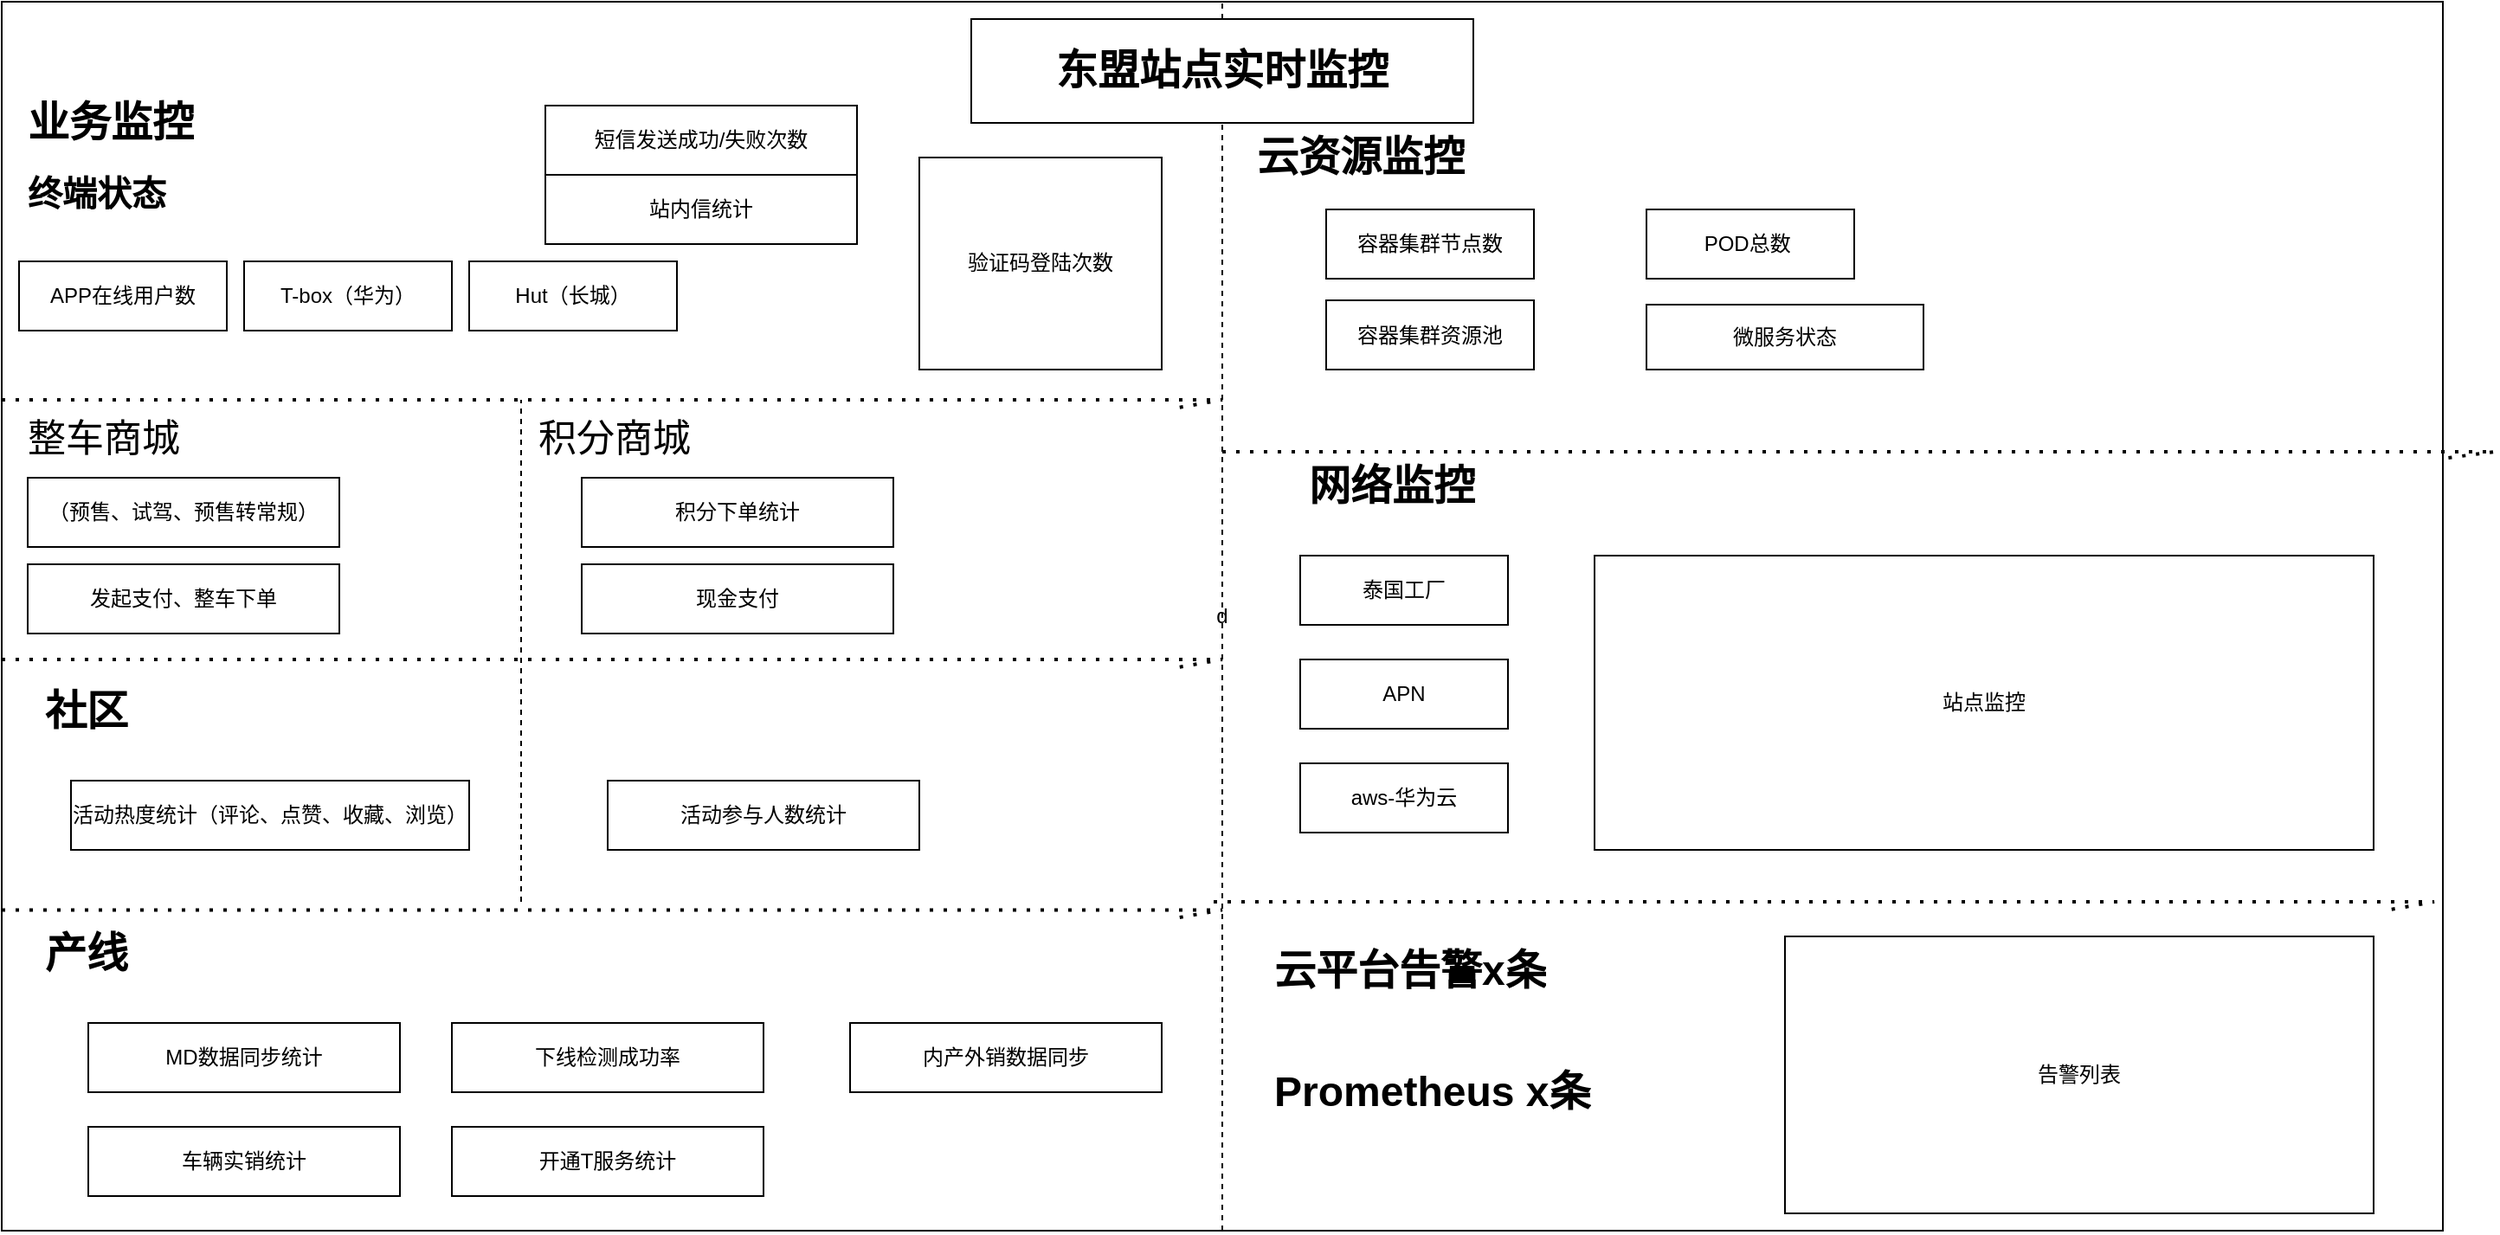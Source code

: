 <mxfile version="16.1.0" type="github">
  <diagram id="uuI894Q_dZWisV19ayU7" name="第 1 页">
    <mxGraphModel dx="1422" dy="706" grid="1" gridSize="10" guides="1" tooltips="1" connect="1" arrows="1" fold="1" page="1" pageScale="1" pageWidth="827" pageHeight="1169" math="0" shadow="0">
      <root>
        <mxCell id="0" />
        <mxCell id="1" parent="0" />
        <mxCell id="kqC6SkzN8LWWIlsdUToC-1" value="d" style="rounded=0;whiteSpace=wrap;html=1;" parent="1" vertex="1">
          <mxGeometry x="10" y="10" width="1410" height="710" as="geometry" />
        </mxCell>
        <mxCell id="kqC6SkzN8LWWIlsdUToC-4" value="" style="endArrow=none;dashed=1;html=1;rounded=0;entryX=0.5;entryY=0;entryDx=0;entryDy=0;exitX=0.5;exitY=1;exitDx=0;exitDy=0;startArrow=none;" parent="1" source="OltJJ1d4q_nxjUxmyhaT-2" target="kqC6SkzN8LWWIlsdUToC-1" edge="1">
          <mxGeometry width="50" height="50" relative="1" as="geometry">
            <mxPoint x="745" y="660" as="sourcePoint" />
            <mxPoint x="720" y="370" as="targetPoint" />
          </mxGeometry>
        </mxCell>
        <mxCell id="kqC6SkzN8LWWIlsdUToC-5" value="&lt;h1&gt;云资源监控&lt;/h1&gt;" style="text;html=1;strokeColor=none;fillColor=none;spacing=5;spacingTop=-20;whiteSpace=wrap;overflow=hidden;rounded=0;" parent="1" vertex="1">
          <mxGeometry x="730" y="80" width="150" height="50" as="geometry" />
        </mxCell>
        <mxCell id="kqC6SkzN8LWWIlsdUToC-6" value="容器集群节点数" style="rounded=0;whiteSpace=wrap;html=1;" parent="1" vertex="1">
          <mxGeometry x="775" y="130" width="120" height="40" as="geometry" />
        </mxCell>
        <mxCell id="kqC6SkzN8LWWIlsdUToC-7" value="POD总数&lt;span style=&quot;white-space: pre&quot;&gt; &lt;/span&gt;" style="rounded=0;whiteSpace=wrap;html=1;" parent="1" vertex="1">
          <mxGeometry x="960" y="130" width="120" height="40" as="geometry" />
        </mxCell>
        <mxCell id="kqC6SkzN8LWWIlsdUToC-8" value="&lt;h1&gt;业务监控&lt;/h1&gt;" style="text;html=1;strokeColor=none;fillColor=none;spacing=5;spacingTop=-20;whiteSpace=wrap;overflow=hidden;rounded=0;" parent="1" vertex="1">
          <mxGeometry x="20" y="60" width="150" height="50" as="geometry" />
        </mxCell>
        <mxCell id="kqC6SkzN8LWWIlsdUToC-9" value="容器集群资源池" style="rounded=0;whiteSpace=wrap;html=1;" parent="1" vertex="1">
          <mxGeometry x="775" y="182.5" width="120" height="40" as="geometry" />
        </mxCell>
        <mxCell id="kqC6SkzN8LWWIlsdUToC-11" value="Hut（长城）" style="rounded=0;whiteSpace=wrap;html=1;" parent="1" vertex="1">
          <mxGeometry x="280" y="160" width="120" height="40" as="geometry" />
        </mxCell>
        <mxCell id="kqC6SkzN8LWWIlsdUToC-12" value="APP在线用户数" style="rounded=0;whiteSpace=wrap;html=1;" parent="1" vertex="1">
          <mxGeometry x="20" y="160" width="120" height="40" as="geometry" />
        </mxCell>
        <mxCell id="kqC6SkzN8LWWIlsdUToC-15" value="泰国工厂" style="rounded=0;whiteSpace=wrap;html=1;" parent="1" vertex="1">
          <mxGeometry x="760" y="330" width="120" height="40" as="geometry" />
        </mxCell>
        <mxCell id="kqC6SkzN8LWWIlsdUToC-16" value="" style="endArrow=none;dashed=1;html=1;dashPattern=1 3;strokeWidth=2;rounded=0;" parent="1" target="kqC6SkzN8LWWIlsdUToC-1" edge="1">
          <mxGeometry width="50" height="50" relative="1" as="geometry">
            <mxPoint x="715" y="270" as="sourcePoint" />
            <mxPoint x="720" y="370" as="targetPoint" />
            <Array as="points">
              <mxPoint x="1450" y="270" />
            </Array>
          </mxGeometry>
        </mxCell>
        <mxCell id="kqC6SkzN8LWWIlsdUToC-17" value="&lt;h1&gt;网络监控&lt;/h1&gt;" style="text;html=1;strokeColor=none;fillColor=none;spacing=5;spacingTop=-20;whiteSpace=wrap;overflow=hidden;rounded=0;" parent="1" vertex="1">
          <mxGeometry x="760" y="270" width="150" height="50" as="geometry" />
        </mxCell>
        <mxCell id="kqC6SkzN8LWWIlsdUToC-19" value="APN" style="rounded=0;whiteSpace=wrap;html=1;" parent="1" vertex="1">
          <mxGeometry x="760" y="390" width="120" height="40" as="geometry" />
        </mxCell>
        <mxCell id="kqC6SkzN8LWWIlsdUToC-20" value="aws-华为云" style="rounded=0;whiteSpace=wrap;html=1;" parent="1" vertex="1">
          <mxGeometry x="760" y="450" width="120" height="40" as="geometry" />
        </mxCell>
        <mxCell id="kqC6SkzN8LWWIlsdUToC-23" value="站点监控" style="rounded=0;whiteSpace=wrap;html=1;" parent="1" vertex="1">
          <mxGeometry x="930" y="330" width="450" height="170" as="geometry" />
        </mxCell>
        <mxCell id="kqC6SkzN8LWWIlsdUToC-27" value="" style="endArrow=none;dashed=1;html=1;dashPattern=1 3;strokeWidth=2;rounded=0;" parent="1" edge="1">
          <mxGeometry width="50" height="50" relative="1" as="geometry">
            <mxPoint x="10" y="390" as="sourcePoint" />
            <mxPoint x="685" y="395.306" as="targetPoint" />
            <Array as="points">
              <mxPoint x="715" y="390" />
            </Array>
          </mxGeometry>
        </mxCell>
        <mxCell id="kqC6SkzN8LWWIlsdUToC-28" value="&lt;h1&gt;社区&lt;/h1&gt;" style="text;html=1;strokeColor=none;fillColor=none;spacing=5;spacingTop=-20;whiteSpace=wrap;overflow=hidden;rounded=0;" parent="1" vertex="1">
          <mxGeometry x="30" y="400" width="210" height="50" as="geometry" />
        </mxCell>
        <mxCell id="kqC6SkzN8LWWIlsdUToC-31" value="告警列表" style="rounded=0;whiteSpace=wrap;html=1;" parent="1" vertex="1">
          <mxGeometry x="1040" y="550" width="340" height="160" as="geometry" />
        </mxCell>
        <mxCell id="kqC6SkzN8LWWIlsdUToC-32" value="" style="endArrow=none;dashed=1;html=1;dashPattern=1 3;strokeWidth=2;rounded=0;" parent="1" edge="1">
          <mxGeometry width="50" height="50" relative="1" as="geometry">
            <mxPoint x="710" y="530" as="sourcePoint" />
            <mxPoint x="1385" y="535.306" as="targetPoint" />
            <Array as="points">
              <mxPoint x="1415" y="530" />
            </Array>
          </mxGeometry>
        </mxCell>
        <mxCell id="kqC6SkzN8LWWIlsdUToC-35" value="&lt;h1&gt;云平台告警x条&lt;/h1&gt;" style="text;html=1;strokeColor=none;fillColor=none;spacing=5;spacingTop=-20;whiteSpace=wrap;overflow=hidden;rounded=0;" parent="1" vertex="1">
          <mxGeometry x="740" y="550" width="290" height="40" as="geometry" />
        </mxCell>
        <mxCell id="kqC6SkzN8LWWIlsdUToC-38" value="&lt;h1&gt;&lt;br&gt;&lt;/h1&gt;" style="text;html=1;strokeColor=none;fillColor=none;spacing=5;spacingTop=-20;whiteSpace=wrap;overflow=hidden;rounded=0;" parent="1" vertex="1">
          <mxGeometry x="500" y="100" width="200" height="190" as="geometry" />
        </mxCell>
        <mxCell id="kqC6SkzN8LWWIlsdUToC-42" value="验证码登陆次数&lt;br&gt;" style="rounded=0;whiteSpace=wrap;html=1;" parent="1" vertex="1">
          <mxGeometry x="540" y="100" width="140" height="122.5" as="geometry" />
        </mxCell>
        <mxCell id="kqC6SkzN8LWWIlsdUToC-45" value="" style="endArrow=none;dashed=1;html=1;dashPattern=1 3;strokeWidth=2;rounded=0;" parent="1" edge="1">
          <mxGeometry width="50" height="50" relative="1" as="geometry">
            <mxPoint x="10" y="240" as="sourcePoint" />
            <mxPoint x="685" y="245.306" as="targetPoint" />
            <Array as="points">
              <mxPoint x="715" y="240" />
            </Array>
          </mxGeometry>
        </mxCell>
        <mxCell id="kqC6SkzN8LWWIlsdUToC-46" value="微服务状态" style="rounded=0;whiteSpace=wrap;html=1;" parent="1" vertex="1">
          <mxGeometry x="960" y="185" width="160" height="37.5" as="geometry" />
        </mxCell>
        <mxCell id="kqC6SkzN8LWWIlsdUToC-53" value="" style="endArrow=none;dashed=1;html=1;dashPattern=1 3;strokeWidth=2;rounded=0;" parent="1" edge="1">
          <mxGeometry width="50" height="50" relative="1" as="geometry">
            <mxPoint x="10" y="534.69" as="sourcePoint" />
            <mxPoint x="685.0" y="539.996" as="targetPoint" />
            <Array as="points">
              <mxPoint x="715" y="534.69" />
            </Array>
          </mxGeometry>
        </mxCell>
        <mxCell id="kqC6SkzN8LWWIlsdUToC-55" value="短信发送成功/失败次数" style="rounded=0;whiteSpace=wrap;html=1;" parent="1" vertex="1">
          <mxGeometry x="324" y="70" width="180" height="40" as="geometry" />
        </mxCell>
        <mxCell id="kqC6SkzN8LWWIlsdUToC-56" value="&lt;h1&gt;&lt;font style=&quot;font-size: 20px&quot;&gt;终端状态&lt;/font&gt;&lt;/h1&gt;" style="text;html=1;strokeColor=none;fillColor=none;spacing=5;spacingTop=-20;whiteSpace=wrap;overflow=hidden;rounded=0;" parent="1" vertex="1">
          <mxGeometry x="20" y="100" width="150" height="50" as="geometry" />
        </mxCell>
        <mxCell id="OltJJ1d4q_nxjUxmyhaT-3" value="" style="endArrow=none;dashed=1;html=1;rounded=0;entryX=0.5;entryY=0;entryDx=0;entryDy=0;exitX=0.5;exitY=1;exitDx=0;exitDy=0;" parent="1" source="kqC6SkzN8LWWIlsdUToC-1" target="OltJJ1d4q_nxjUxmyhaT-2" edge="1">
          <mxGeometry width="50" height="50" relative="1" as="geometry">
            <mxPoint x="715" y="720" as="sourcePoint" />
            <mxPoint x="715" y="10" as="targetPoint" />
          </mxGeometry>
        </mxCell>
        <mxCell id="OltJJ1d4q_nxjUxmyhaT-2" value="&lt;h1 style=&quot;text-align: left&quot;&gt;东盟站点实时监控&lt;/h1&gt;" style="rounded=0;whiteSpace=wrap;html=1;" parent="1" vertex="1">
          <mxGeometry x="570" y="20" width="290" height="60" as="geometry" />
        </mxCell>
        <mxCell id="OltJJ1d4q_nxjUxmyhaT-4" value="T-box（华为）" style="rounded=0;whiteSpace=wrap;html=1;" parent="1" vertex="1">
          <mxGeometry x="150" y="160" width="120" height="40" as="geometry" />
        </mxCell>
        <mxCell id="BN9lfCe1FpGiWTZNb-uB-3" value="活动热度统计（评论、点赞、收藏、浏览）" style="rounded=0;whiteSpace=wrap;html=1;" parent="1" vertex="1">
          <mxGeometry x="50" y="460" width="230" height="40" as="geometry" />
        </mxCell>
        <mxCell id="BN9lfCe1FpGiWTZNb-uB-4" value="活动参与人数统计" style="rounded=0;whiteSpace=wrap;html=1;" parent="1" vertex="1">
          <mxGeometry x="360" y="460" width="180" height="40" as="geometry" />
        </mxCell>
        <mxCell id="BN9lfCe1FpGiWTZNb-uB-6" value="（预售、试驾、预售转常规）" style="rounded=0;whiteSpace=wrap;html=1;" parent="1" vertex="1">
          <mxGeometry x="25" y="285" width="180" height="40" as="geometry" />
        </mxCell>
        <mxCell id="BN9lfCe1FpGiWTZNb-uB-7" value="发起支付、整车下单" style="rounded=0;whiteSpace=wrap;html=1;" parent="1" vertex="1">
          <mxGeometry x="25" y="335" width="180" height="40" as="geometry" />
        </mxCell>
        <mxCell id="BN9lfCe1FpGiWTZNb-uB-9" value="&lt;h1&gt;&lt;font style=&quot;font-size: 22px ; font-weight: normal&quot;&gt;整车商城&lt;/font&gt;&lt;/h1&gt;" style="text;html=1;strokeColor=none;fillColor=none;spacing=5;spacingTop=-20;whiteSpace=wrap;overflow=hidden;rounded=0;fontSize=20;" parent="1" vertex="1">
          <mxGeometry x="20" y="215" width="170" height="60" as="geometry" />
        </mxCell>
        <mxCell id="BN9lfCe1FpGiWTZNb-uB-10" value="&lt;h1&gt;&lt;font style=&quot;font-size: 22px ; font-weight: normal&quot;&gt;积分商城&lt;/font&gt;&lt;/h1&gt;" style="text;html=1;strokeColor=none;fillColor=none;spacing=5;spacingTop=-20;whiteSpace=wrap;overflow=hidden;rounded=0;fontSize=20;" parent="1" vertex="1">
          <mxGeometry x="315" y="215" width="170" height="60" as="geometry" />
        </mxCell>
        <mxCell id="BN9lfCe1FpGiWTZNb-uB-12" value="" style="endArrow=none;dashed=1;html=1;rounded=0;" parent="1" edge="1">
          <mxGeometry width="50" height="50" relative="1" as="geometry">
            <mxPoint x="310" y="530" as="sourcePoint" />
            <mxPoint x="310" y="240" as="targetPoint" />
            <Array as="points">
              <mxPoint x="310" y="320" />
            </Array>
          </mxGeometry>
        </mxCell>
        <mxCell id="BN9lfCe1FpGiWTZNb-uB-14" value="积分下单统计" style="rounded=0;whiteSpace=wrap;html=1;" parent="1" vertex="1">
          <mxGeometry x="345" y="285" width="180" height="40" as="geometry" />
        </mxCell>
        <mxCell id="BN9lfCe1FpGiWTZNb-uB-15" value="现金支付" style="rounded=0;whiteSpace=wrap;html=1;" parent="1" vertex="1">
          <mxGeometry x="345" y="335" width="180" height="40" as="geometry" />
        </mxCell>
        <mxCell id="BN9lfCe1FpGiWTZNb-uB-16" value="站内信统计" style="rounded=0;whiteSpace=wrap;html=1;" parent="1" vertex="1">
          <mxGeometry x="324" y="110" width="180" height="40" as="geometry" />
        </mxCell>
        <mxCell id="BN9lfCe1FpGiWTZNb-uB-18" value="&lt;h1&gt;&lt;br&gt;&lt;/h1&gt;" style="text;html=1;strokeColor=none;fillColor=none;spacing=5;spacingTop=-20;whiteSpace=wrap;overflow=hidden;rounded=0;" parent="1" vertex="1">
          <mxGeometry x="730" y="660" width="290" height="40" as="geometry" />
        </mxCell>
        <mxCell id="JrUMej1lTRBB-6oyGXCu-1" value="&lt;h1&gt;产线&lt;/h1&gt;" style="text;html=1;strokeColor=none;fillColor=none;spacing=5;spacingTop=-20;whiteSpace=wrap;overflow=hidden;rounded=0;" parent="1" vertex="1">
          <mxGeometry x="30" y="540" width="210" height="50" as="geometry" />
        </mxCell>
        <mxCell id="JrUMej1lTRBB-6oyGXCu-2" value="MD数据同步统计" style="rounded=0;whiteSpace=wrap;html=1;" parent="1" vertex="1">
          <mxGeometry x="60" y="600" width="180" height="40" as="geometry" />
        </mxCell>
        <mxCell id="JrUMej1lTRBB-6oyGXCu-3" value="下线检测成功率" style="rounded=0;whiteSpace=wrap;html=1;" parent="1" vertex="1">
          <mxGeometry x="270" y="600" width="180" height="40" as="geometry" />
        </mxCell>
        <mxCell id="JrUMej1lTRBB-6oyGXCu-4" value="内产外销数据同步" style="rounded=0;whiteSpace=wrap;html=1;" parent="1" vertex="1">
          <mxGeometry x="500" y="600" width="180" height="40" as="geometry" />
        </mxCell>
        <mxCell id="JrUMej1lTRBB-6oyGXCu-7" value="&lt;h1&gt;Prometheus x条&lt;/h1&gt;" style="text;html=1;strokeColor=none;fillColor=none;spacing=5;spacingTop=-20;whiteSpace=wrap;overflow=hidden;rounded=0;" parent="1" vertex="1">
          <mxGeometry x="740" y="620" width="290" height="40" as="geometry" />
        </mxCell>
        <mxCell id="ZgmsKICtYv2vcii_qwZY-1" value="车辆实销统计" style="rounded=0;whiteSpace=wrap;html=1;" vertex="1" parent="1">
          <mxGeometry x="60" y="660" width="180" height="40" as="geometry" />
        </mxCell>
        <mxCell id="ZgmsKICtYv2vcii_qwZY-2" value="开通T服务统计" style="rounded=0;whiteSpace=wrap;html=1;" vertex="1" parent="1">
          <mxGeometry x="270" y="660" width="180" height="40" as="geometry" />
        </mxCell>
      </root>
    </mxGraphModel>
  </diagram>
</mxfile>
